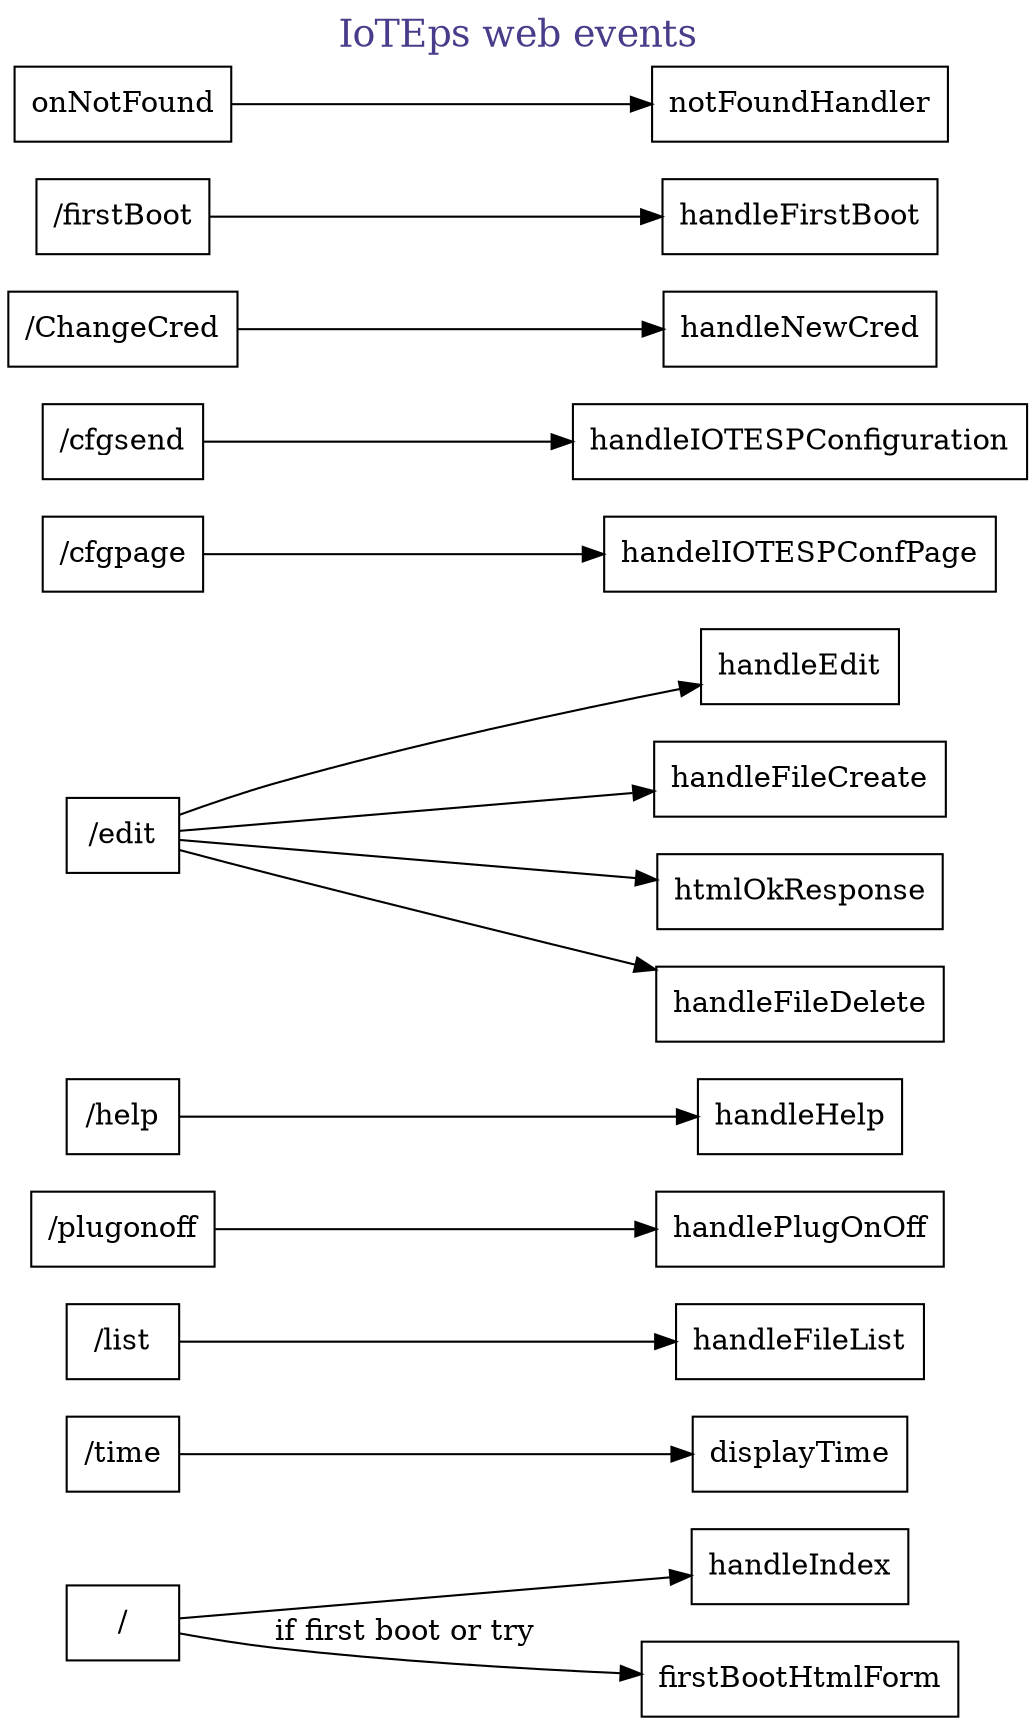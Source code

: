 digraph webEvents {
    label="IoTEps web events" 
    fontsize=18 
    fontcolor=darkslateblue 
    #layout="twopi"
    labelloc="t" 
    rankdir="LR" 
    ratio=auto; 
    ranksep=0.5
    compound=true
    


    node[shape=rect]
    "/" -> handleIndex
    "/" -> firstBootHtmlForm[label="if first boot or try"]
    "/time" -> displayTime
    "/list"-> handleFileList
    "/plugonoff" -> handlePlugOnOff
    "/help" -> handleHelp
    "/edit" -> handleEdit
    "/edit" ->handleFileCreate
    "/edit" -> htmlOkResponse
    "/edit" -> handleFileDelete
    "/cfgpage" -> handelIOTESPConfPage
    "/cfgsend" -> handleIOTESPConfiguration
    "/ChangeCred" -> handleNewCred
    "/firstBoot" -> handleFirstBoot

    onNotFound -> notFoundHandler
}